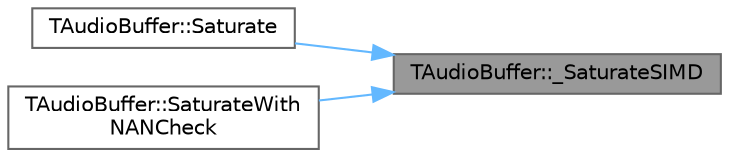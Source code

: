 digraph "TAudioBuffer::_SaturateSIMD"
{
 // INTERACTIVE_SVG=YES
 // LATEX_PDF_SIZE
  bgcolor="transparent";
  edge [fontname=Helvetica,fontsize=10,labelfontname=Helvetica,labelfontsize=10];
  node [fontname=Helvetica,fontsize=10,shape=box,height=0.2,width=0.4];
  rankdir="RL";
  Node1 [id="Node000001",label="TAudioBuffer::_SaturateSIMD",height=0.2,width=0.4,color="gray40", fillcolor="grey60", style="filled", fontcolor="black",tooltip=" "];
  Node1 -> Node2 [id="edge1_Node000001_Node000002",dir="back",color="steelblue1",style="solid",tooltip=" "];
  Node2 [id="Node000002",label="TAudioBuffer::Saturate",height=0.2,width=0.4,color="grey40", fillcolor="white", style="filled",URL="$d6/d2f/classTAudioBuffer.html#ac8bac5dda443ead246252e96e0d646bf",tooltip=" "];
  Node1 -> Node3 [id="edge2_Node000001_Node000003",dir="back",color="steelblue1",style="solid",tooltip=" "];
  Node3 [id="Node000003",label="TAudioBuffer::SaturateWith\lNANCheck",height=0.2,width=0.4,color="grey40", fillcolor="white", style="filled",URL="$d6/d2f/classTAudioBuffer.html#ace89aa1c403cf0c2b786e2a5db88b505",tooltip=" "];
}
